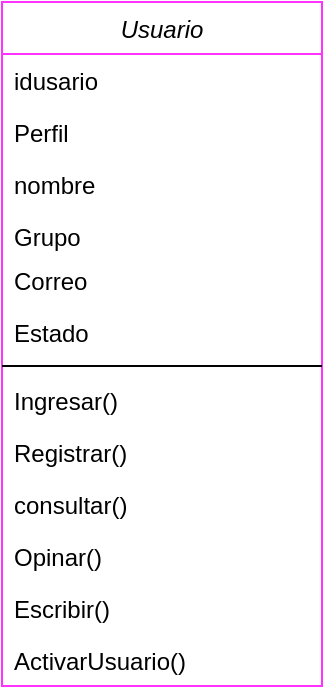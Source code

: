 <mxfile version="21.1.8" type="device" pages="2">
  <diagram id="C5RBs43oDa-KdzZeNtuy" name="clases">
    <mxGraphModel dx="607" dy="334" grid="1" gridSize="10" guides="1" tooltips="1" connect="1" arrows="1" fold="1" page="1" pageScale="1" pageWidth="827" pageHeight="1169" math="0" shadow="0">
      <root>
        <mxCell id="WIyWlLk6GJQsqaUBKTNV-0" />
        <mxCell id="WIyWlLk6GJQsqaUBKTNV-1" parent="WIyWlLk6GJQsqaUBKTNV-0" />
        <mxCell id="zkfFHV4jXpPFQw0GAbJ--0" value="Usuario" style="swimlane;fontStyle=2;align=center;verticalAlign=top;childLayout=stackLayout;horizontal=1;startSize=26;horizontalStack=0;resizeParent=1;resizeLast=0;collapsible=1;marginBottom=0;rounded=0;shadow=0;strokeWidth=1;strokeColor=#FF33FF;" parent="WIyWlLk6GJQsqaUBKTNV-1" vertex="1">
          <mxGeometry x="220" y="110" width="160" height="342" as="geometry">
            <mxRectangle x="230" y="140" width="160" height="26" as="alternateBounds" />
          </mxGeometry>
        </mxCell>
        <mxCell id="zkfFHV4jXpPFQw0GAbJ--1" value="idusario" style="text;align=left;verticalAlign=top;spacingLeft=4;spacingRight=4;overflow=hidden;rotatable=0;points=[[0,0.5],[1,0.5]];portConstraint=eastwest;" parent="zkfFHV4jXpPFQw0GAbJ--0" vertex="1">
          <mxGeometry y="26" width="160" height="26" as="geometry" />
        </mxCell>
        <mxCell id="ql4dtHSbFMo2xs2XuKpZ-1" value="Perfil" style="text;align=left;verticalAlign=top;spacingLeft=4;spacingRight=4;overflow=hidden;rotatable=0;points=[[0,0.5],[1,0.5]];portConstraint=eastwest;rounded=0;shadow=0;html=0;" vertex="1" parent="zkfFHV4jXpPFQw0GAbJ--0">
          <mxGeometry y="52" width="160" height="26" as="geometry" />
        </mxCell>
        <mxCell id="zkfFHV4jXpPFQw0GAbJ--2" value="nombre" style="text;align=left;verticalAlign=top;spacingLeft=4;spacingRight=4;overflow=hidden;rotatable=0;points=[[0,0.5],[1,0.5]];portConstraint=eastwest;rounded=0;shadow=0;html=0;" parent="zkfFHV4jXpPFQw0GAbJ--0" vertex="1">
          <mxGeometry y="78" width="160" height="26" as="geometry" />
        </mxCell>
        <mxCell id="zkfFHV4jXpPFQw0GAbJ--3" value="Grupo" style="text;align=left;verticalAlign=top;spacingLeft=4;spacingRight=4;overflow=hidden;rotatable=0;points=[[0,0.5],[1,0.5]];portConstraint=eastwest;rounded=0;shadow=0;html=0;" parent="zkfFHV4jXpPFQw0GAbJ--0" vertex="1">
          <mxGeometry y="104" width="160" height="22" as="geometry" />
        </mxCell>
        <mxCell id="zkfFHV4jXpPFQw0GAbJ--5" value="Correo" style="text;align=left;verticalAlign=top;spacingLeft=4;spacingRight=4;overflow=hidden;rotatable=0;points=[[0,0.5],[1,0.5]];portConstraint=eastwest;" parent="zkfFHV4jXpPFQw0GAbJ--0" vertex="1">
          <mxGeometry y="126" width="160" height="26" as="geometry" />
        </mxCell>
        <mxCell id="ql4dtHSbFMo2xs2XuKpZ-0" value="Estado" style="text;align=left;verticalAlign=top;spacingLeft=4;spacingRight=4;overflow=hidden;rotatable=0;points=[[0,0.5],[1,0.5]];portConstraint=eastwest;rounded=0;shadow=0;html=0;" vertex="1" parent="zkfFHV4jXpPFQw0GAbJ--0">
          <mxGeometry y="152" width="160" height="26" as="geometry" />
        </mxCell>
        <mxCell id="zkfFHV4jXpPFQw0GAbJ--4" value="" style="line;html=1;strokeWidth=1;align=left;verticalAlign=middle;spacingTop=-1;spacingLeft=3;spacingRight=3;rotatable=0;labelPosition=right;points=[];portConstraint=eastwest;" parent="zkfFHV4jXpPFQw0GAbJ--0" vertex="1">
          <mxGeometry y="178" width="160" height="8" as="geometry" />
        </mxCell>
        <mxCell id="ql4dtHSbFMo2xs2XuKpZ-2" value="Ingresar()" style="text;align=left;verticalAlign=top;spacingLeft=4;spacingRight=4;overflow=hidden;rotatable=0;points=[[0,0.5],[1,0.5]];portConstraint=eastwest;rounded=0;shadow=0;html=0;" vertex="1" parent="zkfFHV4jXpPFQw0GAbJ--0">
          <mxGeometry y="186" width="160" height="26" as="geometry" />
        </mxCell>
        <mxCell id="ql4dtHSbFMo2xs2XuKpZ-3" value="Registrar()" style="text;align=left;verticalAlign=top;spacingLeft=4;spacingRight=4;overflow=hidden;rotatable=0;points=[[0,0.5],[1,0.5]];portConstraint=eastwest;rounded=0;shadow=0;html=0;" vertex="1" parent="zkfFHV4jXpPFQw0GAbJ--0">
          <mxGeometry y="212" width="160" height="26" as="geometry" />
        </mxCell>
        <mxCell id="ql4dtHSbFMo2xs2XuKpZ-4" value="consultar()" style="text;align=left;verticalAlign=top;spacingLeft=4;spacingRight=4;overflow=hidden;rotatable=0;points=[[0,0.5],[1,0.5]];portConstraint=eastwest;rounded=0;shadow=0;html=0;" vertex="1" parent="zkfFHV4jXpPFQw0GAbJ--0">
          <mxGeometry y="238" width="160" height="26" as="geometry" />
        </mxCell>
        <mxCell id="ql4dtHSbFMo2xs2XuKpZ-5" value="Opinar()" style="text;align=left;verticalAlign=top;spacingLeft=4;spacingRight=4;overflow=hidden;rotatable=0;points=[[0,0.5],[1,0.5]];portConstraint=eastwest;rounded=0;shadow=0;html=0;" vertex="1" parent="zkfFHV4jXpPFQw0GAbJ--0">
          <mxGeometry y="264" width="160" height="26" as="geometry" />
        </mxCell>
        <mxCell id="ql4dtHSbFMo2xs2XuKpZ-6" value="Escribir()" style="text;align=left;verticalAlign=top;spacingLeft=4;spacingRight=4;overflow=hidden;rotatable=0;points=[[0,0.5],[1,0.5]];portConstraint=eastwest;rounded=0;shadow=0;html=0;" vertex="1" parent="zkfFHV4jXpPFQw0GAbJ--0">
          <mxGeometry y="290" width="160" height="26" as="geometry" />
        </mxCell>
        <mxCell id="ql4dtHSbFMo2xs2XuKpZ-7" value="ActivarUsuario()" style="text;align=left;verticalAlign=top;spacingLeft=4;spacingRight=4;overflow=hidden;rotatable=0;points=[[0,0.5],[1,0.5]];portConstraint=eastwest;rounded=0;shadow=0;html=0;" vertex="1" parent="zkfFHV4jXpPFQw0GAbJ--0">
          <mxGeometry y="316" width="160" height="26" as="geometry" />
        </mxCell>
      </root>
    </mxGraphModel>
  </diagram>
  <diagram id="oVkPMPo_yJ7tB9zj9bcG" name="casos_uso">
    <mxGraphModel dx="1707" dy="484" grid="1" gridSize="10" guides="1" tooltips="1" connect="1" arrows="1" fold="1" page="1" pageScale="1" pageWidth="827" pageHeight="1169" math="0" shadow="0">
      <root>
        <mxCell id="0" />
        <mxCell id="1" parent="0" />
        <mxCell id="_WAR9Z_p2cru2GkBu1hP-24" value="" style="edgeStyle=orthogonalEdgeStyle;rounded=0;orthogonalLoop=1;jettySize=auto;html=1;" edge="1" parent="1" source="_WAR9Z_p2cru2GkBu1hP-1" target="_WAR9Z_p2cru2GkBu1hP-23">
          <mxGeometry relative="1" as="geometry" />
        </mxCell>
        <mxCell id="_WAR9Z_p2cru2GkBu1hP-26" value="" style="edgeStyle=orthogonalEdgeStyle;rounded=0;orthogonalLoop=1;jettySize=auto;html=1;" edge="1" parent="1" source="_WAR9Z_p2cru2GkBu1hP-1" target="_WAR9Z_p2cru2GkBu1hP-25">
          <mxGeometry relative="1" as="geometry" />
        </mxCell>
        <object label="Profesor" id="_WAR9Z_p2cru2GkBu1hP-1">
          <mxCell style="shape=umlActor;verticalLabelPosition=bottom;verticalAlign=top;html=1;outlineConnect=0;fillColor=#f5f5f5;gradientColor=#b3b3b3;strokeColor=#666666;" vertex="1" parent="1">
            <mxGeometry x="240" y="250" width="30" height="58" as="geometry" />
          </mxCell>
        </object>
        <mxCell id="_WAR9Z_p2cru2GkBu1hP-12" value="" style="edgeStyle=orthogonalEdgeStyle;rounded=0;orthogonalLoop=1;jettySize=auto;html=1;" edge="1" parent="1" source="_WAR9Z_p2cru2GkBu1hP-2" target="_WAR9Z_p2cru2GkBu1hP-11">
          <mxGeometry relative="1" as="geometry" />
        </mxCell>
        <mxCell id="_WAR9Z_p2cru2GkBu1hP-13" value="" style="edgeStyle=orthogonalEdgeStyle;rounded=0;orthogonalLoop=1;jettySize=auto;html=1;" edge="1" parent="1" source="_WAR9Z_p2cru2GkBu1hP-2" target="_WAR9Z_p2cru2GkBu1hP-11">
          <mxGeometry relative="1" as="geometry" />
        </mxCell>
        <mxCell id="_WAR9Z_p2cru2GkBu1hP-15" value="" style="edgeStyle=orthogonalEdgeStyle;rounded=0;orthogonalLoop=1;jettySize=auto;html=1;" edge="1" parent="1" source="_WAR9Z_p2cru2GkBu1hP-2" target="_WAR9Z_p2cru2GkBu1hP-14">
          <mxGeometry relative="1" as="geometry">
            <Array as="points">
              <mxPoint x="530" y="150" />
            </Array>
          </mxGeometry>
        </mxCell>
        <mxCell id="_WAR9Z_p2cru2GkBu1hP-2" value="usuario" style="shape=umlActor;verticalLabelPosition=bottom;verticalAlign=top;html=1;outlineConnect=0;strokeColor=#666666;fillColor=#f5f5f5;gradientColor=#b3b3b3;" vertex="1" parent="1">
          <mxGeometry x="384" y="130" width="30" height="60" as="geometry" />
        </mxCell>
        <mxCell id="_WAR9Z_p2cru2GkBu1hP-17" value="" style="edgeStyle=orthogonalEdgeStyle;rounded=0;orthogonalLoop=1;jettySize=auto;html=1;" edge="1" parent="1" source="_WAR9Z_p2cru2GkBu1hP-3" target="_WAR9Z_p2cru2GkBu1hP-16">
          <mxGeometry relative="1" as="geometry">
            <Array as="points">
              <mxPoint x="623" y="280" />
              <mxPoint x="623" y="250" />
            </Array>
          </mxGeometry>
        </mxCell>
        <mxCell id="_WAR9Z_p2cru2GkBu1hP-27" value="" style="edgeStyle=orthogonalEdgeStyle;rounded=0;orthogonalLoop=1;jettySize=auto;html=1;" edge="1" parent="1" source="_WAR9Z_p2cru2GkBu1hP-3" target="_WAR9Z_p2cru2GkBu1hP-16">
          <mxGeometry relative="1" as="geometry" />
        </mxCell>
        <mxCell id="_WAR9Z_p2cru2GkBu1hP-29" value="" style="edgeStyle=orthogonalEdgeStyle;rounded=0;orthogonalLoop=1;jettySize=auto;html=1;" edge="1" parent="1" source="_WAR9Z_p2cru2GkBu1hP-3" target="_WAR9Z_p2cru2GkBu1hP-28">
          <mxGeometry relative="1" as="geometry" />
        </mxCell>
        <mxCell id="_WAR9Z_p2cru2GkBu1hP-3" value="Estudiante" style="shape=umlActor;verticalLabelPosition=bottom;verticalAlign=top;html=1;outlineConnect=0;fillColor=#f5f5f5;gradientColor=#b3b3b3;strokeColor=#666666;shadow=0;" vertex="1" parent="1">
          <mxGeometry x="540" y="250" width="30" height="60" as="geometry" />
        </mxCell>
        <mxCell id="_WAR9Z_p2cru2GkBu1hP-7" value="" style="endArrow=none;html=1;rounded=0;" edge="1" parent="1">
          <mxGeometry width="50" height="50" relative="1" as="geometry">
            <mxPoint x="560" y="160" as="sourcePoint" />
            <mxPoint x="420" y="160" as="targetPoint" />
          </mxGeometry>
        </mxCell>
        <mxCell id="_WAR9Z_p2cru2GkBu1hP-8" value="" style="endArrow=classic;html=1;rounded=0;" edge="1" parent="1">
          <mxGeometry width="50" height="50" relative="1" as="geometry">
            <mxPoint x="560" y="160" as="sourcePoint" />
            <mxPoint x="560" y="230" as="targetPoint" />
          </mxGeometry>
        </mxCell>
        <mxCell id="_WAR9Z_p2cru2GkBu1hP-9" value="" style="endArrow=none;html=1;rounded=0;" edge="1" parent="1">
          <mxGeometry width="50" height="50" relative="1" as="geometry">
            <mxPoint x="240" y="160" as="sourcePoint" />
            <mxPoint x="370" y="160" as="targetPoint" />
          </mxGeometry>
        </mxCell>
        <mxCell id="_WAR9Z_p2cru2GkBu1hP-10" value="" style="endArrow=classic;html=1;rounded=0;" edge="1" parent="1">
          <mxGeometry width="50" height="50" relative="1" as="geometry">
            <mxPoint x="240" y="160" as="sourcePoint" />
            <mxPoint x="240" y="240" as="targetPoint" />
          </mxGeometry>
        </mxCell>
        <mxCell id="_WAR9Z_p2cru2GkBu1hP-11" value="&lt;font style=&quot;font-size: 18px;&quot;&gt;Ingresar&lt;br&gt;&lt;/font&gt;" style="ellipse;whiteSpace=wrap;html=1;verticalAlign=top;strokeColor=#000066;fillColor=#dae8fc;shadow=1;" vertex="1" parent="1">
          <mxGeometry x="390" y="40" width="80" height="50" as="geometry" />
        </mxCell>
        <mxCell id="_WAR9Z_p2cru2GkBu1hP-14" value="&lt;font style=&quot;font-size: 18px;&quot;&gt;Registrar&lt;/font&gt;" style="ellipse;whiteSpace=wrap;html=1;verticalAlign=top;strokeColor=#000066;fillColor=#dae8fc;shadow=1;" vertex="1" parent="1">
          <mxGeometry x="490" y="50" width="80" height="40" as="geometry" />
        </mxCell>
        <mxCell id="_WAR9Z_p2cru2GkBu1hP-16" value="Consulta" style="ellipse;whiteSpace=wrap;html=1;verticalAlign=top;strokeColor=#36393d;fillColor=#cce5ff;shadow=1;" vertex="1" parent="1">
          <mxGeometry x="675" y="230" width="80" height="40" as="geometry" />
        </mxCell>
        <mxCell id="_WAR9Z_p2cru2GkBu1hP-18" value="Ingresar" style="ellipse;whiteSpace=wrap;html=1;verticalAlign=top;strokeColor=#000099;fillColor=#dae8fc;shadow=1;" vertex="1" parent="1">
          <mxGeometry x="670" y="70" width="80" height="30" as="geometry" />
        </mxCell>
        <mxCell id="_WAR9Z_p2cru2GkBu1hP-20" value="" style="endArrow=none;html=1;rounded=0;" edge="1" parent="1">
          <mxGeometry width="50" height="50" relative="1" as="geometry">
            <mxPoint x="710" y="180" as="sourcePoint" />
            <mxPoint x="710" y="230" as="targetPoint" />
          </mxGeometry>
        </mxCell>
        <mxCell id="_WAR9Z_p2cru2GkBu1hP-21" value="&lt;font style=&quot;font-size: 14px;&quot;&gt;incluye&lt;/font&gt;" style="text;html=1;align=center;verticalAlign=middle;resizable=0;points=[];autosize=1;strokeColor=none;fillColor=none;" vertex="1" parent="1">
          <mxGeometry x="675" y="148" width="70" height="30" as="geometry" />
        </mxCell>
        <mxCell id="_WAR9Z_p2cru2GkBu1hP-22" value="" style="endArrow=classic;html=1;rounded=0;entryX=0.5;entryY=1;entryDx=0;entryDy=0;" edge="1" parent="1" source="_WAR9Z_p2cru2GkBu1hP-21" target="_WAR9Z_p2cru2GkBu1hP-18">
          <mxGeometry width="50" height="50" relative="1" as="geometry">
            <mxPoint x="390" y="190" as="sourcePoint" />
            <mxPoint x="440" y="140" as="targetPoint" />
          </mxGeometry>
        </mxCell>
        <mxCell id="_WAR9Z_p2cru2GkBu1hP-23" value="&lt;span style=&quot;font-size: 14px;&quot;&gt;Consultar aportes&lt;/span&gt;" style="ellipse;whiteSpace=wrap;html=1;verticalAlign=top;fillColor=#dae8fc;strokeColor=#6c8ebf;gradientColor=#7ea6e0;" vertex="1" parent="1">
          <mxGeometry x="30" y="199" width="80" height="41" as="geometry" />
        </mxCell>
        <mxCell id="_WAR9Z_p2cru2GkBu1hP-25" value="&lt;span style=&quot;font-size: 14px;&quot;&gt;Consultar comentarios&lt;/span&gt;" style="ellipse;whiteSpace=wrap;html=1;verticalAlign=top;fillColor=#dae8fc;strokeColor=#6c8ebf;gradientColor=#7ea6e0;" vertex="1" parent="1">
          <mxGeometry x="-10" y="270" width="80" height="50" as="geometry" />
        </mxCell>
        <mxCell id="_WAR9Z_p2cru2GkBu1hP-28" value="Realizar&lt;br&gt;comentarios" style="ellipse;whiteSpace=wrap;html=1;verticalAlign=top;fillColor=#dae8fc;strokeColor=#6c8ebf;shadow=0;gradientColor=#7ea6e0;" vertex="1" parent="1">
          <mxGeometry x="640" y="290" width="80" height="50" as="geometry" />
        </mxCell>
      </root>
    </mxGraphModel>
  </diagram>
</mxfile>
